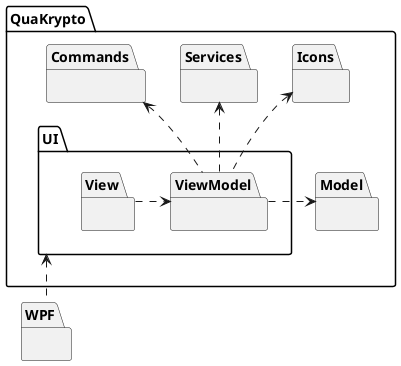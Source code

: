 @startuml Paketdiagramm

skinparam pageMargin 10
skinparam pageExternalColor gray
skinparam pageBorderColor black

package QuaKrypto
{
package Commands
{
}

package UI
{
	package View{}
	package ViewModel{}
}

package Model{}

package Icons{}
package Services{}

}

package WPF{}

WPF .u.> UI
View .r.> ViewModel
ViewModel .u.> Commands
ViewModel .u.> Services
ViewModel .u.> Icons
ViewModel .r.> Model
@enduml